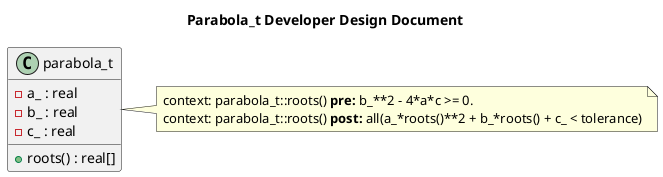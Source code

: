 @startuml
Title "Parabola_t Developer Design Document"

hide empty members

class parabola_t{
 - a_ : real
 - b_ : real
 - c_ : real
 + roots() : real[]
}

note right of parabola_t : context: parabola_t::roots() **pre:** b_**2 - 4*a*c >= 0. \n\.context: parabola_t::roots() **post:** all(a_*roots()**2 + b_*roots() + c_ < tolerance)

@enduml
